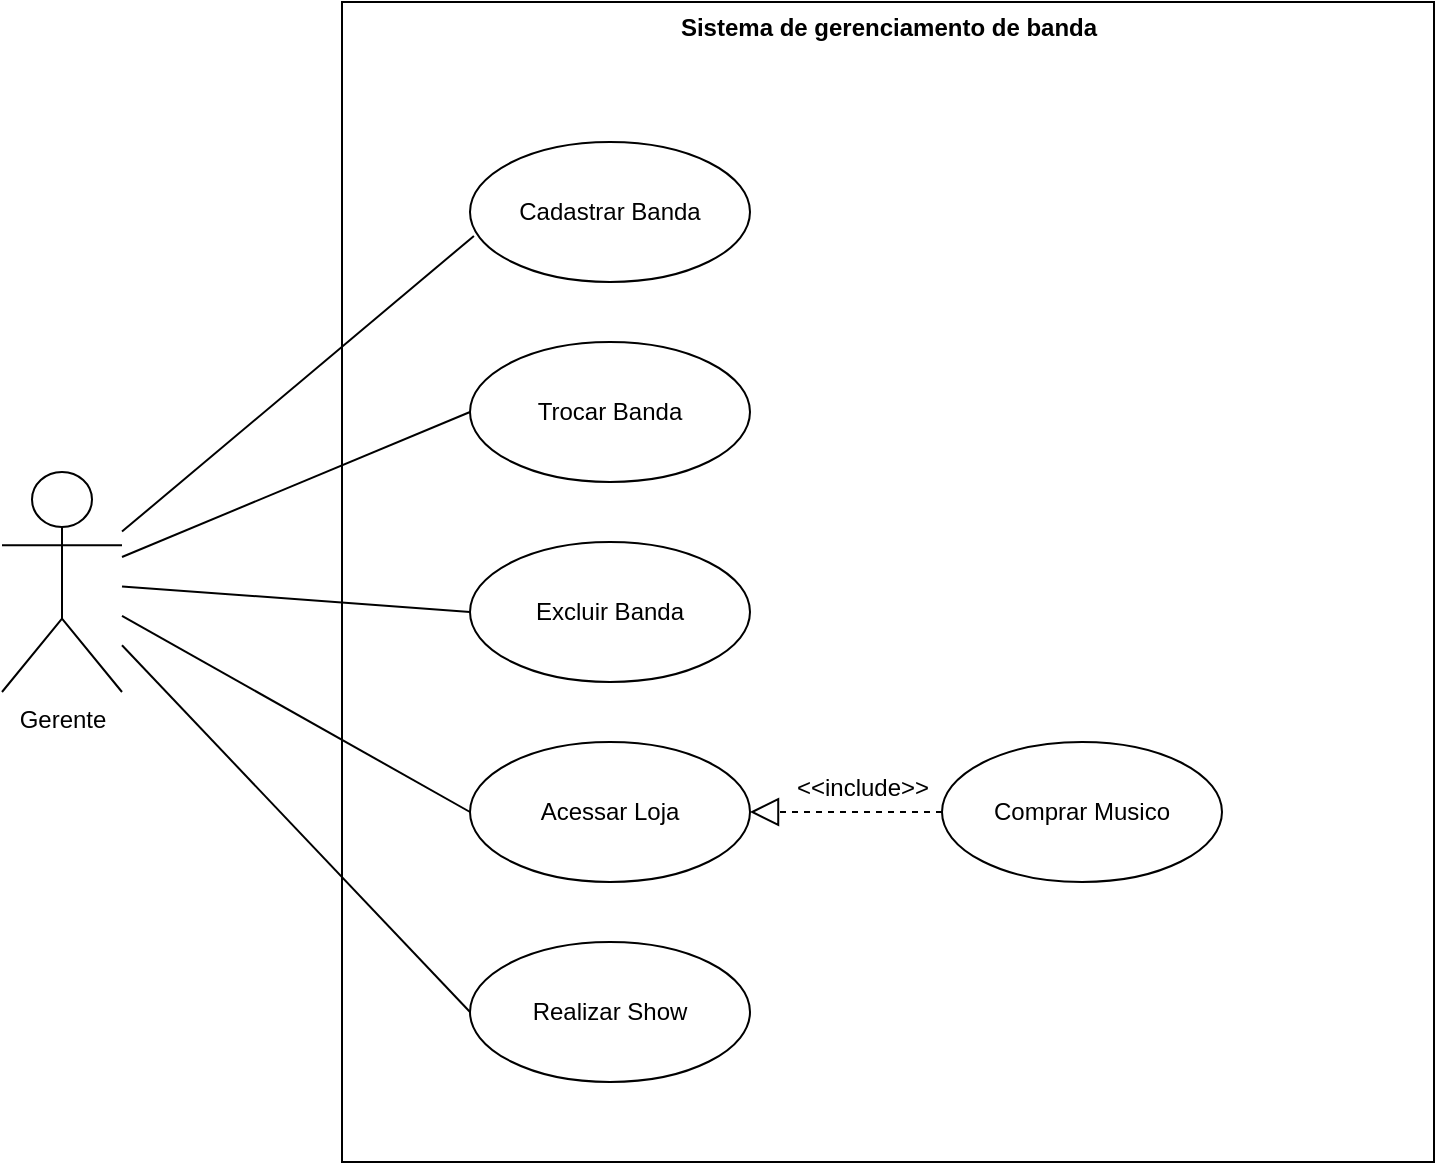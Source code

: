 <mxfile version="21.2.9" type="github">
  <diagram name="Página-1" id="CE0wCYGftJY5i8jobXnX">
    <mxGraphModel dx="1434" dy="803" grid="1" gridSize="10" guides="1" tooltips="1" connect="1" arrows="1" fold="1" page="1" pageScale="1" pageWidth="827" pageHeight="1169" math="0" shadow="0">
      <root>
        <mxCell id="0" />
        <mxCell id="1" parent="0" />
        <mxCell id="5-VP5YGX4s93a5erIt3x-3" value="" style="rounded=0;whiteSpace=wrap;html=1;" vertex="1" parent="1">
          <mxGeometry x="210" y="70" width="546" height="580" as="geometry" />
        </mxCell>
        <mxCell id="5-VP5YGX4s93a5erIt3x-2" value="Gerente&lt;br&gt;" style="shape=umlActor;verticalLabelPosition=bottom;verticalAlign=top;html=1;" vertex="1" parent="1">
          <mxGeometry x="40" y="305" width="60" height="110" as="geometry" />
        </mxCell>
        <mxCell id="5-VP5YGX4s93a5erIt3x-4" value="Sistema de gerenciamento de banda" style="text;align=center;fontStyle=1;verticalAlign=middle;spacingLeft=3;spacingRight=3;strokeColor=none;rotatable=0;points=[[0,0.5],[1,0.5]];portConstraint=eastwest;html=1;" vertex="1" parent="1">
          <mxGeometry x="443" y="70" width="80" height="26" as="geometry" />
        </mxCell>
        <mxCell id="5-VP5YGX4s93a5erIt3x-5" value="Cadastrar Banda" style="ellipse;whiteSpace=wrap;html=1;" vertex="1" parent="1">
          <mxGeometry x="274" y="140" width="140" height="70" as="geometry" />
        </mxCell>
        <mxCell id="5-VP5YGX4s93a5erIt3x-6" value="Excluir Banda" style="ellipse;whiteSpace=wrap;html=1;" vertex="1" parent="1">
          <mxGeometry x="274" y="340" width="140" height="70" as="geometry" />
        </mxCell>
        <mxCell id="5-VP5YGX4s93a5erIt3x-7" value="Trocar Banda" style="ellipse;whiteSpace=wrap;html=1;" vertex="1" parent="1">
          <mxGeometry x="274" y="240" width="140" height="70" as="geometry" />
        </mxCell>
        <mxCell id="5-VP5YGX4s93a5erIt3x-8" value="Acessar Loja" style="ellipse;whiteSpace=wrap;html=1;" vertex="1" parent="1">
          <mxGeometry x="274" y="440" width="140" height="70" as="geometry" />
        </mxCell>
        <mxCell id="5-VP5YGX4s93a5erIt3x-9" value="Realizar Show" style="ellipse;whiteSpace=wrap;html=1;" vertex="1" parent="1">
          <mxGeometry x="274" y="540" width="140" height="70" as="geometry" />
        </mxCell>
        <mxCell id="5-VP5YGX4s93a5erIt3x-14" value="" style="endArrow=none;html=1;rounded=0;entryX=0.014;entryY=0.671;entryDx=0;entryDy=0;entryPerimeter=0;" edge="1" parent="1" source="5-VP5YGX4s93a5erIt3x-2" target="5-VP5YGX4s93a5erIt3x-5">
          <mxGeometry relative="1" as="geometry">
            <mxPoint x="240" y="450" as="sourcePoint" />
            <mxPoint x="400" y="450" as="targetPoint" />
          </mxGeometry>
        </mxCell>
        <mxCell id="5-VP5YGX4s93a5erIt3x-15" value="" style="endArrow=none;html=1;rounded=0;entryX=0;entryY=0.5;entryDx=0;entryDy=0;" edge="1" parent="1" source="5-VP5YGX4s93a5erIt3x-2" target="5-VP5YGX4s93a5erIt3x-7">
          <mxGeometry relative="1" as="geometry">
            <mxPoint x="100" y="340" as="sourcePoint" />
            <mxPoint x="400" y="450" as="targetPoint" />
          </mxGeometry>
        </mxCell>
        <mxCell id="5-VP5YGX4s93a5erIt3x-16" value="" style="endArrow=none;html=1;rounded=0;entryX=0;entryY=0.5;entryDx=0;entryDy=0;" edge="1" parent="1" source="5-VP5YGX4s93a5erIt3x-2" target="5-VP5YGX4s93a5erIt3x-6">
          <mxGeometry relative="1" as="geometry">
            <mxPoint x="240" y="450" as="sourcePoint" />
            <mxPoint x="400" y="450" as="targetPoint" />
          </mxGeometry>
        </mxCell>
        <mxCell id="5-VP5YGX4s93a5erIt3x-17" value="" style="endArrow=none;html=1;rounded=0;entryX=0;entryY=0.5;entryDx=0;entryDy=0;" edge="1" parent="1" source="5-VP5YGX4s93a5erIt3x-2" target="5-VP5YGX4s93a5erIt3x-8">
          <mxGeometry relative="1" as="geometry">
            <mxPoint x="250" y="460" as="sourcePoint" />
            <mxPoint x="410" y="460" as="targetPoint" />
          </mxGeometry>
        </mxCell>
        <mxCell id="5-VP5YGX4s93a5erIt3x-18" value="" style="endArrow=none;html=1;rounded=0;entryX=0;entryY=0.5;entryDx=0;entryDy=0;" edge="1" parent="1" source="5-VP5YGX4s93a5erIt3x-2" target="5-VP5YGX4s93a5erIt3x-9">
          <mxGeometry relative="1" as="geometry">
            <mxPoint x="260" y="470" as="sourcePoint" />
            <mxPoint x="420" y="470" as="targetPoint" />
          </mxGeometry>
        </mxCell>
        <mxCell id="5-VP5YGX4s93a5erIt3x-19" value="Comprar Musico" style="ellipse;whiteSpace=wrap;html=1;" vertex="1" parent="1">
          <mxGeometry x="510" y="440" width="140" height="70" as="geometry" />
        </mxCell>
        <mxCell id="5-VP5YGX4s93a5erIt3x-20" value="" style="endArrow=block;dashed=1;endFill=0;endSize=12;html=1;rounded=0;exitX=0;exitY=0.5;exitDx=0;exitDy=0;entryX=1;entryY=0.5;entryDx=0;entryDy=0;" edge="1" parent="1" source="5-VP5YGX4s93a5erIt3x-19" target="5-VP5YGX4s93a5erIt3x-8">
          <mxGeometry width="160" relative="1" as="geometry">
            <mxPoint x="240" y="450" as="sourcePoint" />
            <mxPoint x="400" y="450" as="targetPoint" />
          </mxGeometry>
        </mxCell>
        <mxCell id="5-VP5YGX4s93a5erIt3x-22" value="&lt;span style=&quot;font-weight: normal;&quot;&gt;&amp;lt;&amp;lt;include&amp;gt;&amp;gt;&lt;/span&gt;" style="text;align=center;fontStyle=1;verticalAlign=middle;spacingLeft=3;spacingRight=3;strokeColor=none;rotatable=0;points=[[0,0.5],[1,0.5]];portConstraint=eastwest;html=1;" vertex="1" parent="1">
          <mxGeometry x="430" y="450" width="80" height="26" as="geometry" />
        </mxCell>
      </root>
    </mxGraphModel>
  </diagram>
</mxfile>
